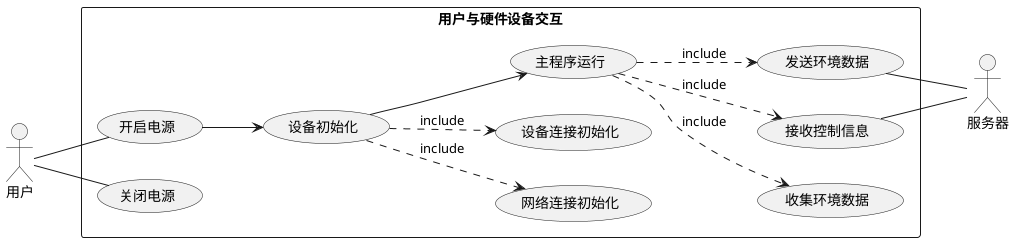 @startuml 用户与硬件设备交互
left to right direction
skinparam packageStyle rectangle
actor 用户 as user
actor 服务器 as server
rectangle 用户与硬件设备交互{
    user -- (开启电源)
    user -- (关闭电源)
    (开启电源) --> (设备初始化)
    (设备初始化) ..> (网络连接初始化):include
    (设备初始化) ..> (设备连接初始化):include
    (设备初始化) --> (主程序运行)
    (主程序运行) ..> (收集环境数据):include
    (主程序运行) ..> (发送环境数据):include
    (主程序运行) ..> (接收控制信息):include
    (发送环境数据) -down- server
    (接收控制信息) -- server
}


@enduml